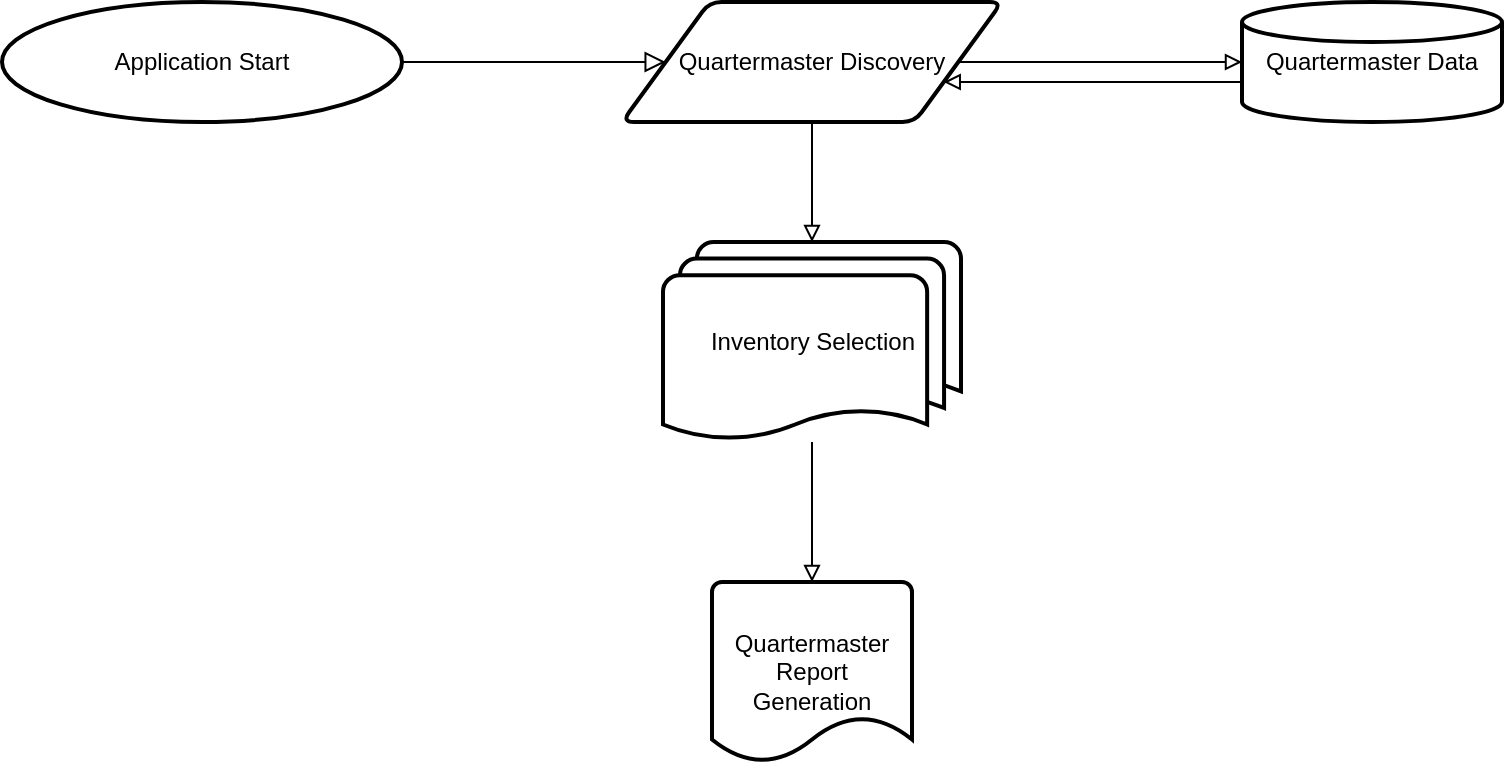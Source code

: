 <mxfile version="16.6.4" type="github">
  <diagram id="C5RBs43oDa-KdzZeNtuy" name="Main app loop">
    <mxGraphModel dx="1422" dy="776" grid="1" gridSize="10" guides="1" tooltips="1" connect="1" arrows="1" fold="1" page="1" pageScale="1" pageWidth="827" pageHeight="1169" math="0" shadow="0">
      <root>
        <mxCell id="WIyWlLk6GJQsqaUBKTNV-0" />
        <mxCell id="WIyWlLk6GJQsqaUBKTNV-1" parent="WIyWlLk6GJQsqaUBKTNV-0" />
        <mxCell id="WIyWlLk6GJQsqaUBKTNV-2" value="" style="rounded=0;html=1;jettySize=auto;orthogonalLoop=1;fontSize=11;endArrow=block;endFill=0;endSize=8;strokeWidth=1;shadow=0;labelBackgroundColor=none;edgeStyle=orthogonalEdgeStyle;entryX=0;entryY=0.5;entryDx=0;entryDy=0;" parent="WIyWlLk6GJQsqaUBKTNV-1" source="mbOHLGZh8PILvbYShw5c-0" target="mbOHLGZh8PILvbYShw5c-1" edge="1">
          <mxGeometry relative="1" as="geometry">
            <mxPoint x="220" y="120" as="sourcePoint" />
            <mxPoint x="320" y="40" as="targetPoint" />
          </mxGeometry>
        </mxCell>
        <mxCell id="mbOHLGZh8PILvbYShw5c-0" value="Application Start" style="strokeWidth=2;html=1;shape=mxgraph.flowchart.start_1;whiteSpace=wrap;" vertex="1" parent="WIyWlLk6GJQsqaUBKTNV-1">
          <mxGeometry x="10" y="10" width="200" height="60" as="geometry" />
        </mxCell>
        <mxCell id="mbOHLGZh8PILvbYShw5c-4" value="" style="edgeStyle=orthogonalEdgeStyle;rounded=0;orthogonalLoop=1;jettySize=auto;html=1;endArrow=block;endFill=0;entryX=0.5;entryY=0;entryDx=0;entryDy=0;entryPerimeter=0;" edge="1" parent="WIyWlLk6GJQsqaUBKTNV-1" source="mbOHLGZh8PILvbYShw5c-1" target="mbOHLGZh8PILvbYShw5c-11">
          <mxGeometry relative="1" as="geometry">
            <mxPoint x="415" y="130" as="targetPoint" />
          </mxGeometry>
        </mxCell>
        <mxCell id="mbOHLGZh8PILvbYShw5c-6" value="" style="edgeStyle=orthogonalEdgeStyle;rounded=0;orthogonalLoop=1;jettySize=auto;html=1;endArrow=block;endFill=0;" edge="1" parent="WIyWlLk6GJQsqaUBKTNV-1" source="mbOHLGZh8PILvbYShw5c-1" target="mbOHLGZh8PILvbYShw5c-7">
          <mxGeometry relative="1" as="geometry">
            <mxPoint x="625" y="40" as="targetPoint" />
          </mxGeometry>
        </mxCell>
        <mxCell id="mbOHLGZh8PILvbYShw5c-1" value="Quartermaster Discovery" style="shape=parallelogram;html=1;strokeWidth=2;perimeter=parallelogramPerimeter;whiteSpace=wrap;rounded=1;arcSize=12;size=0.23;" vertex="1" parent="WIyWlLk6GJQsqaUBKTNV-1">
          <mxGeometry x="320" y="10" width="190" height="60" as="geometry" />
        </mxCell>
        <mxCell id="mbOHLGZh8PILvbYShw5c-9" style="edgeStyle=orthogonalEdgeStyle;rounded=0;orthogonalLoop=1;jettySize=auto;html=1;endArrow=block;endFill=0;" edge="1" parent="WIyWlLk6GJQsqaUBKTNV-1" source="mbOHLGZh8PILvbYShw5c-7" target="mbOHLGZh8PILvbYShw5c-1">
          <mxGeometry relative="1" as="geometry">
            <Array as="points">
              <mxPoint x="530" y="50" />
              <mxPoint x="530" y="50" />
            </Array>
          </mxGeometry>
        </mxCell>
        <mxCell id="mbOHLGZh8PILvbYShw5c-7" value="Quartermaster Data" style="strokeWidth=2;html=1;shape=mxgraph.flowchart.database;whiteSpace=wrap;" vertex="1" parent="WIyWlLk6GJQsqaUBKTNV-1">
          <mxGeometry x="630" y="10" width="130" height="60" as="geometry" />
        </mxCell>
        <mxCell id="mbOHLGZh8PILvbYShw5c-13" style="edgeStyle=orthogonalEdgeStyle;rounded=0;orthogonalLoop=1;jettySize=auto;html=1;endArrow=block;endFill=0;" edge="1" parent="WIyWlLk6GJQsqaUBKTNV-1" source="mbOHLGZh8PILvbYShw5c-11" target="mbOHLGZh8PILvbYShw5c-12">
          <mxGeometry relative="1" as="geometry" />
        </mxCell>
        <mxCell id="mbOHLGZh8PILvbYShw5c-11" value="Inventory Selection" style="strokeWidth=2;html=1;shape=mxgraph.flowchart.multi-document;whiteSpace=wrap;align=center;" vertex="1" parent="WIyWlLk6GJQsqaUBKTNV-1">
          <mxGeometry x="340.5" y="130" width="149" height="100" as="geometry" />
        </mxCell>
        <mxCell id="mbOHLGZh8PILvbYShw5c-12" value="Quartermaster Report Generation" style="strokeWidth=2;html=1;shape=mxgraph.flowchart.document2;whiteSpace=wrap;size=0.25;" vertex="1" parent="WIyWlLk6GJQsqaUBKTNV-1">
          <mxGeometry x="365" y="300" width="100" height="90" as="geometry" />
        </mxCell>
      </root>
    </mxGraphModel>
  </diagram>
</mxfile>
